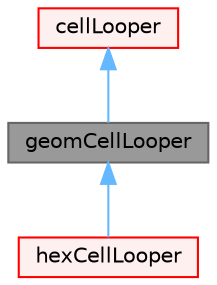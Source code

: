 digraph "geomCellLooper"
{
 // LATEX_PDF_SIZE
  bgcolor="transparent";
  edge [fontname=Helvetica,fontsize=10,labelfontname=Helvetica,labelfontsize=10];
  node [fontname=Helvetica,fontsize=10,shape=box,height=0.2,width=0.4];
  Node1 [id="Node000001",label="geomCellLooper",height=0.2,width=0.4,color="gray40", fillcolor="grey60", style="filled", fontcolor="black",tooltip="Implementation of cellLooper. Does pure geometric cut through cell."];
  Node2 -> Node1 [id="edge1_Node000001_Node000002",dir="back",color="steelblue1",style="solid",tooltip=" "];
  Node2 [id="Node000002",label="cellLooper",height=0.2,width=0.4,color="red", fillcolor="#FFF0F0", style="filled",URL="$classFoam_1_1cellLooper.html",tooltip="Abstract base class. Concrete implementations know how to cut a cell (i.e. determine a loop around th..."];
  Node1 -> Node4 [id="edge2_Node000001_Node000004",dir="back",color="steelblue1",style="solid",tooltip=" "];
  Node4 [id="Node000004",label="hexCellLooper",height=0.2,width=0.4,color="red", fillcolor="#FFF0F0", style="filled",URL="$classFoam_1_1hexCellLooper.html",tooltip="Implementation of cellLooper."];
}

